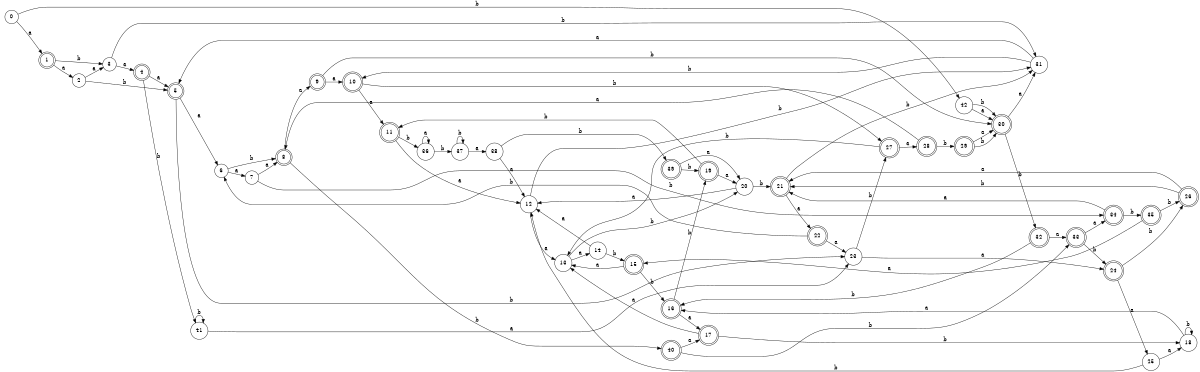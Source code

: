 digraph n35_2 {
__start0 [label="" shape="none"];

rankdir=LR;
size="8,5";

s0 [style="filled", color="black", fillcolor="white" shape="circle", label="0"];
s1 [style="rounded,filled", color="black", fillcolor="white" shape="doublecircle", label="1"];
s2 [style="filled", color="black", fillcolor="white" shape="circle", label="2"];
s3 [style="filled", color="black", fillcolor="white" shape="circle", label="3"];
s4 [style="rounded,filled", color="black", fillcolor="white" shape="doublecircle", label="4"];
s5 [style="rounded,filled", color="black", fillcolor="white" shape="doublecircle", label="5"];
s6 [style="filled", color="black", fillcolor="white" shape="circle", label="6"];
s7 [style="filled", color="black", fillcolor="white" shape="circle", label="7"];
s8 [style="rounded,filled", color="black", fillcolor="white" shape="doublecircle", label="8"];
s9 [style="rounded,filled", color="black", fillcolor="white" shape="doublecircle", label="9"];
s10 [style="rounded,filled", color="black", fillcolor="white" shape="doublecircle", label="10"];
s11 [style="rounded,filled", color="black", fillcolor="white" shape="doublecircle", label="11"];
s12 [style="filled", color="black", fillcolor="white" shape="circle", label="12"];
s13 [style="filled", color="black", fillcolor="white" shape="circle", label="13"];
s14 [style="filled", color="black", fillcolor="white" shape="circle", label="14"];
s15 [style="rounded,filled", color="black", fillcolor="white" shape="doublecircle", label="15"];
s16 [style="rounded,filled", color="black", fillcolor="white" shape="doublecircle", label="16"];
s17 [style="rounded,filled", color="black", fillcolor="white" shape="doublecircle", label="17"];
s18 [style="filled", color="black", fillcolor="white" shape="circle", label="18"];
s19 [style="rounded,filled", color="black", fillcolor="white" shape="doublecircle", label="19"];
s20 [style="filled", color="black", fillcolor="white" shape="circle", label="20"];
s21 [style="rounded,filled", color="black", fillcolor="white" shape="doublecircle", label="21"];
s22 [style="rounded,filled", color="black", fillcolor="white" shape="doublecircle", label="22"];
s23 [style="filled", color="black", fillcolor="white" shape="circle", label="23"];
s24 [style="rounded,filled", color="black", fillcolor="white" shape="doublecircle", label="24"];
s25 [style="filled", color="black", fillcolor="white" shape="circle", label="25"];
s26 [style="rounded,filled", color="black", fillcolor="white" shape="doublecircle", label="26"];
s27 [style="rounded,filled", color="black", fillcolor="white" shape="doublecircle", label="27"];
s28 [style="rounded,filled", color="black", fillcolor="white" shape="doublecircle", label="28"];
s29 [style="rounded,filled", color="black", fillcolor="white" shape="doublecircle", label="29"];
s30 [style="rounded,filled", color="black", fillcolor="white" shape="doublecircle", label="30"];
s31 [style="filled", color="black", fillcolor="white" shape="circle", label="31"];
s32 [style="rounded,filled", color="black", fillcolor="white" shape="doublecircle", label="32"];
s33 [style="rounded,filled", color="black", fillcolor="white" shape="doublecircle", label="33"];
s34 [style="rounded,filled", color="black", fillcolor="white" shape="doublecircle", label="34"];
s35 [style="rounded,filled", color="black", fillcolor="white" shape="doublecircle", label="35"];
s36 [style="filled", color="black", fillcolor="white" shape="circle", label="36"];
s37 [style="filled", color="black", fillcolor="white" shape="circle", label="37"];
s38 [style="filled", color="black", fillcolor="white" shape="circle", label="38"];
s39 [style="rounded,filled", color="black", fillcolor="white" shape="doublecircle", label="39"];
s40 [style="rounded,filled", color="black", fillcolor="white" shape="doublecircle", label="40"];
s41 [style="filled", color="black", fillcolor="white" shape="circle", label="41"];
s42 [style="filled", color="black", fillcolor="white" shape="circle", label="42"];
s0 -> s1 [label="a"];
s0 -> s42 [label="b"];
s1 -> s2 [label="a"];
s1 -> s3 [label="b"];
s2 -> s3 [label="a"];
s2 -> s5 [label="b"];
s3 -> s4 [label="a"];
s3 -> s31 [label="b"];
s4 -> s5 [label="a"];
s4 -> s41 [label="b"];
s5 -> s6 [label="a"];
s5 -> s23 [label="b"];
s6 -> s7 [label="a"];
s6 -> s8 [label="b"];
s7 -> s8 [label="a"];
s7 -> s34 [label="b"];
s8 -> s9 [label="a"];
s8 -> s40 [label="b"];
s9 -> s10 [label="a"];
s9 -> s30 [label="b"];
s10 -> s11 [label="a"];
s10 -> s27 [label="b"];
s11 -> s12 [label="a"];
s11 -> s36 [label="b"];
s12 -> s13 [label="a"];
s12 -> s31 [label="b"];
s13 -> s14 [label="a"];
s13 -> s20 [label="b"];
s14 -> s12 [label="a"];
s14 -> s15 [label="b"];
s15 -> s13 [label="a"];
s15 -> s16 [label="b"];
s16 -> s17 [label="a"];
s16 -> s19 [label="b"];
s17 -> s13 [label="a"];
s17 -> s18 [label="b"];
s18 -> s16 [label="a"];
s18 -> s18 [label="b"];
s19 -> s20 [label="a"];
s19 -> s11 [label="b"];
s20 -> s12 [label="a"];
s20 -> s21 [label="b"];
s21 -> s22 [label="a"];
s21 -> s31 [label="b"];
s22 -> s23 [label="a"];
s22 -> s6 [label="b"];
s23 -> s24 [label="a"];
s23 -> s27 [label="b"];
s24 -> s25 [label="a"];
s24 -> s26 [label="b"];
s25 -> s18 [label="a"];
s25 -> s12 [label="b"];
s26 -> s21 [label="a"];
s26 -> s21 [label="b"];
s27 -> s28 [label="a"];
s27 -> s13 [label="b"];
s28 -> s8 [label="a"];
s28 -> s29 [label="b"];
s29 -> s30 [label="a"];
s29 -> s30 [label="b"];
s30 -> s31 [label="a"];
s30 -> s32 [label="b"];
s31 -> s5 [label="a"];
s31 -> s10 [label="b"];
s32 -> s33 [label="a"];
s32 -> s16 [label="b"];
s33 -> s34 [label="a"];
s33 -> s24 [label="b"];
s34 -> s21 [label="a"];
s34 -> s35 [label="b"];
s35 -> s15 [label="a"];
s35 -> s26 [label="b"];
s36 -> s36 [label="a"];
s36 -> s37 [label="b"];
s37 -> s38 [label="a"];
s37 -> s37 [label="b"];
s38 -> s12 [label="a"];
s38 -> s39 [label="b"];
s39 -> s20 [label="a"];
s39 -> s19 [label="b"];
s40 -> s17 [label="a"];
s40 -> s33 [label="b"];
s41 -> s23 [label="a"];
s41 -> s41 [label="b"];
s42 -> s30 [label="a"];
s42 -> s30 [label="b"];

}